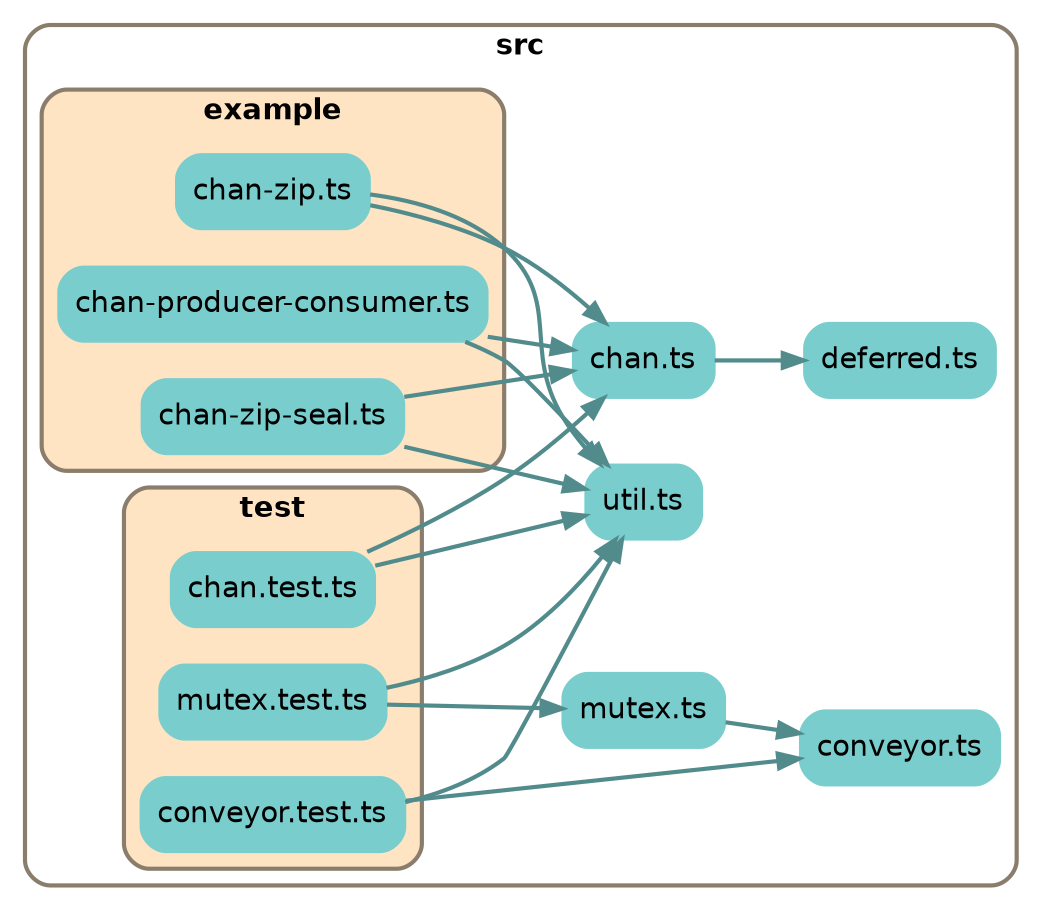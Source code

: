 
digraph G {
    //splines=line;
    //splines=polyline;
    splines=true;
    rankdir=LR;
    //newrank=true;
    compound=true;
    graph [fontname = "helvetica"];  // dpi=72
    node [fontname = "helvetica"];
    edge [fontname = "helvetica"];
    
    // files in their folder clusters

    subgraph cluster1055115927 {
        label=<<b>src</b>>;
        style="rounded";
        color=bisque4;
        penwidth=2;
                
        "src/chan.ts" [label="chan.ts", shape=rectangle; style="rounded,filled"; color=darkslategray3];
        "src/conveyor.ts" [label="conveyor.ts", shape=rectangle; style="rounded,filled"; color=darkslategray3];
        "src/deferred.ts" [label="deferred.ts", shape=rectangle; style="rounded,filled"; color=darkslategray3];
        "src/mutex.ts" [label="mutex.ts", shape=rectangle; style="rounded,filled"; color=darkslategray3];
        "src/util.ts" [label="util.ts", shape=rectangle; style="rounded,filled"; color=darkslategray3];

        subgraph cluster640717230 {
            label=<<b>example</b>>;
            style="rounded,filled";
            fillcolor=bisque;
            color=bisque4;
            penwidth=2;
                
            "src/example/chan-producer-consumer.ts" [label="chan-producer-consumer.ts", shape=rectangle; style="rounded,filled"; color=darkslategray3];
            "src/example/chan-zip-seal.ts" [label="chan-zip-seal.ts", shape=rectangle; style="rounded,filled"; color=darkslategray3];
            "src/example/chan-zip.ts" [label="chan-zip.ts", shape=rectangle; style="rounded,filled"; color=darkslategray3];
        }

        subgraph cluster3159672447 {
            label=<<b>test</b>>;
            style="rounded,filled";
            fillcolor=bisque;
            color=bisque4;
            penwidth=2;
                
            "src/test/chan.test.ts" [label="chan.test.ts", shape=rectangle; style="rounded,filled"; color=darkslategray3];
            "src/test/conveyor.test.ts" [label="conveyor.test.ts", shape=rectangle; style="rounded,filled"; color=darkslategray3];
            "src/test/mutex.test.ts" [label="mutex.test.ts", shape=rectangle; style="rounded,filled"; color=darkslategray3];
        }
    }

    // edges between files
    "src/chan.ts" -> "src/deferred.ts" [penwidth=2; color=darkslategray4];
    "src/example/chan-producer-consumer.ts" -> "src/chan.ts" [penwidth=2; color=darkslategray4];
    "src/example/chan-producer-consumer.ts" -> "src/util.ts" [penwidth=2; color=darkslategray4];
    "src/example/chan-zip-seal.ts" -> "src/chan.ts" [penwidth=2; color=darkslategray4];
    "src/example/chan-zip-seal.ts" -> "src/util.ts" [penwidth=2; color=darkslategray4];
    "src/example/chan-zip.ts" -> "src/chan.ts" [penwidth=2; color=darkslategray4];
    "src/example/chan-zip.ts" -> "src/util.ts" [penwidth=2; color=darkslategray4];
    "src/mutex.ts" -> "src/conveyor.ts" [penwidth=2; color=darkslategray4];
    "src/test/chan.test.ts" -> "src/chan.ts" [penwidth=2; color=darkslategray4];
    "src/test/chan.test.ts" -> "src/util.ts" [penwidth=2; color=darkslategray4];
    "src/test/conveyor.test.ts" -> "src/conveyor.ts" [penwidth=2; color=darkslategray4];
    "src/test/conveyor.test.ts" -> "src/util.ts" [penwidth=2; color=darkslategray4];
    "src/test/mutex.test.ts" -> "src/mutex.ts" [penwidth=2; color=darkslategray4];
    "src/test/mutex.test.ts" -> "src/util.ts" [penwidth=2; color=darkslategray4];

}
